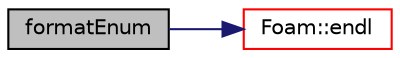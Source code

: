 digraph "formatEnum"
{
  bgcolor="transparent";
  edge [fontname="Helvetica",fontsize="10",labelfontname="Helvetica",labelfontsize="10"];
  node [fontname="Helvetica",fontsize="10",shape=record];
  rankdir="LR";
  Node30369 [label="formatEnum",height=0.2,width=0.4,color="black", fillcolor="grey75", style="filled", fontcolor="black"];
  Node30369 -> Node30370 [color="midnightblue",fontsize="10",style="solid",fontname="Helvetica"];
  Node30370 [label="Foam::endl",height=0.2,width=0.4,color="red",URL="$a21851.html#a2db8fe02a0d3909e9351bb4275b23ce4",tooltip="Add newline and flush stream. "];
}
